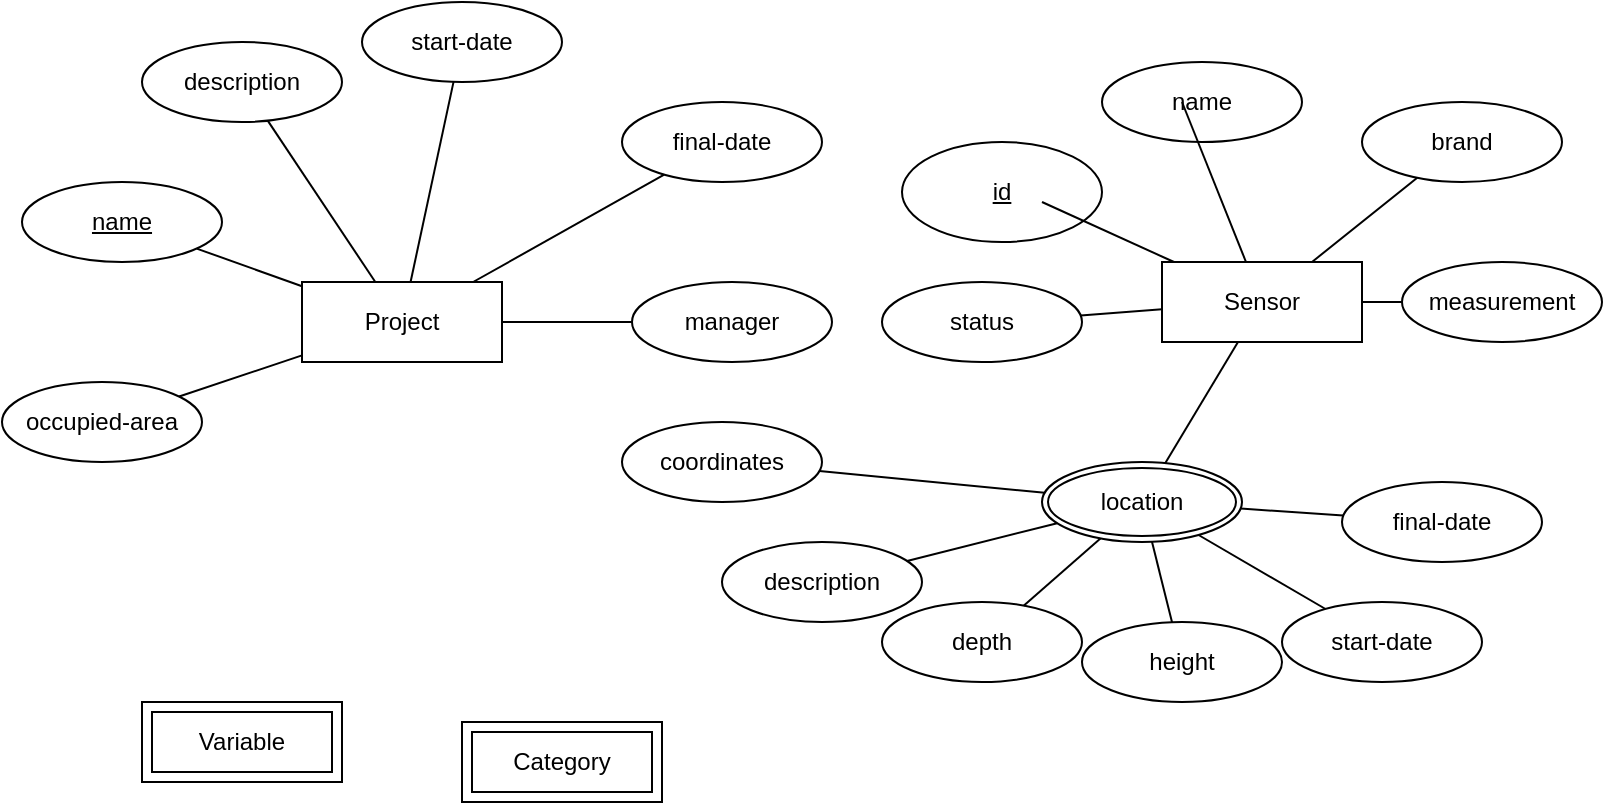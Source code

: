 <mxfile version="23.1.6" type="github">
  <diagram id="R2lEEEUBdFMjLlhIrx00" name="Page-1">
    <mxGraphModel dx="1364" dy="795" grid="1" gridSize="10" guides="1" tooltips="1" connect="1" arrows="1" fold="1" page="1" pageScale="1" pageWidth="850" pageHeight="1100" math="0" shadow="0" extFonts="Permanent Marker^https://fonts.googleapis.com/css?family=Permanent+Marker">
      <root>
        <mxCell id="0" />
        <mxCell id="1" parent="0" />
        <mxCell id="PPLUlzD65cUn4g1xmi8b-1" value="Project" style="whiteSpace=wrap;html=1;align=center;" vertex="1" parent="1">
          <mxGeometry x="160" y="200" width="100" height="40" as="geometry" />
        </mxCell>
        <mxCell id="PPLUlzD65cUn4g1xmi8b-2" value="Sensor" style="whiteSpace=wrap;html=1;align=center;" vertex="1" parent="1">
          <mxGeometry x="590" y="190" width="100" height="40" as="geometry" />
        </mxCell>
        <mxCell id="PPLUlzD65cUn4g1xmi8b-3" value="Variable" style="shape=ext;margin=3;double=1;whiteSpace=wrap;html=1;align=center;" vertex="1" parent="1">
          <mxGeometry x="80" y="410" width="100" height="40" as="geometry" />
        </mxCell>
        <mxCell id="PPLUlzD65cUn4g1xmi8b-4" value="Category" style="shape=ext;margin=3;double=1;whiteSpace=wrap;html=1;align=center;" vertex="1" parent="1">
          <mxGeometry x="240" y="420" width="100" height="40" as="geometry" />
        </mxCell>
        <mxCell id="PPLUlzD65cUn4g1xmi8b-5" value="name" style="ellipse;whiteSpace=wrap;html=1;align=center;fontStyle=4;" vertex="1" parent="1">
          <mxGeometry x="20" y="150" width="100" height="40" as="geometry" />
        </mxCell>
        <mxCell id="PPLUlzD65cUn4g1xmi8b-7" value="description" style="ellipse;whiteSpace=wrap;html=1;align=center;" vertex="1" parent="1">
          <mxGeometry x="80" y="80" width="100" height="40" as="geometry" />
        </mxCell>
        <mxCell id="PPLUlzD65cUn4g1xmi8b-8" value="start-date" style="ellipse;whiteSpace=wrap;html=1;align=center;" vertex="1" parent="1">
          <mxGeometry x="190" y="60" width="100" height="40" as="geometry" />
        </mxCell>
        <mxCell id="PPLUlzD65cUn4g1xmi8b-9" value="final-date" style="ellipse;whiteSpace=wrap;html=1;align=center;" vertex="1" parent="1">
          <mxGeometry x="320" y="110" width="100" height="40" as="geometry" />
        </mxCell>
        <mxCell id="PPLUlzD65cUn4g1xmi8b-10" value="manager" style="ellipse;whiteSpace=wrap;html=1;align=center;" vertex="1" parent="1">
          <mxGeometry x="325" y="200" width="100" height="40" as="geometry" />
        </mxCell>
        <mxCell id="PPLUlzD65cUn4g1xmi8b-11" value="occupied-area" style="ellipse;whiteSpace=wrap;html=1;align=center;" vertex="1" parent="1">
          <mxGeometry x="10" y="250" width="100" height="40" as="geometry" />
        </mxCell>
        <mxCell id="PPLUlzD65cUn4g1xmi8b-13" value="" style="endArrow=none;html=1;rounded=0;" edge="1" parent="1" source="PPLUlzD65cUn4g1xmi8b-11" target="PPLUlzD65cUn4g1xmi8b-1">
          <mxGeometry relative="1" as="geometry">
            <mxPoint x="340" y="410" as="sourcePoint" />
            <mxPoint x="500" y="410" as="targetPoint" />
          </mxGeometry>
        </mxCell>
        <mxCell id="PPLUlzD65cUn4g1xmi8b-14" value="" style="endArrow=none;html=1;rounded=0;" edge="1" parent="1" source="PPLUlzD65cUn4g1xmi8b-5" target="PPLUlzD65cUn4g1xmi8b-1">
          <mxGeometry relative="1" as="geometry">
            <mxPoint x="90" y="170" as="sourcePoint" />
            <mxPoint x="250" y="170" as="targetPoint" />
          </mxGeometry>
        </mxCell>
        <mxCell id="PPLUlzD65cUn4g1xmi8b-15" value="" style="endArrow=none;html=1;rounded=0;" edge="1" parent="1" source="PPLUlzD65cUn4g1xmi8b-7" target="PPLUlzD65cUn4g1xmi8b-1">
          <mxGeometry relative="1" as="geometry">
            <mxPoint x="340" y="410" as="sourcePoint" />
            <mxPoint x="500" y="410" as="targetPoint" />
          </mxGeometry>
        </mxCell>
        <mxCell id="PPLUlzD65cUn4g1xmi8b-16" value="" style="endArrow=none;html=1;rounded=0;" edge="1" parent="1" source="PPLUlzD65cUn4g1xmi8b-8" target="PPLUlzD65cUn4g1xmi8b-1">
          <mxGeometry relative="1" as="geometry">
            <mxPoint x="340" y="410" as="sourcePoint" />
            <mxPoint x="500" y="410" as="targetPoint" />
          </mxGeometry>
        </mxCell>
        <mxCell id="PPLUlzD65cUn4g1xmi8b-17" value="" style="endArrow=none;html=1;rounded=0;" edge="1" parent="1" source="PPLUlzD65cUn4g1xmi8b-9" target="PPLUlzD65cUn4g1xmi8b-1">
          <mxGeometry relative="1" as="geometry">
            <mxPoint x="340" y="410" as="sourcePoint" />
            <mxPoint x="500" y="410" as="targetPoint" />
          </mxGeometry>
        </mxCell>
        <mxCell id="PPLUlzD65cUn4g1xmi8b-18" value="" style="endArrow=none;html=1;rounded=0;" edge="1" parent="1" source="PPLUlzD65cUn4g1xmi8b-10" target="PPLUlzD65cUn4g1xmi8b-1">
          <mxGeometry relative="1" as="geometry">
            <mxPoint x="340" y="410" as="sourcePoint" />
            <mxPoint x="500" y="410" as="targetPoint" />
          </mxGeometry>
        </mxCell>
        <mxCell id="PPLUlzD65cUn4g1xmi8b-19" value="id" style="ellipse;whiteSpace=wrap;html=1;align=center;fontStyle=4;" vertex="1" parent="1">
          <mxGeometry x="460" y="130" width="100" height="50" as="geometry" />
        </mxCell>
        <mxCell id="PPLUlzD65cUn4g1xmi8b-20" value="name" style="ellipse;whiteSpace=wrap;html=1;align=center;" vertex="1" parent="1">
          <mxGeometry x="560" y="90" width="100" height="40" as="geometry" />
        </mxCell>
        <mxCell id="PPLUlzD65cUn4g1xmi8b-21" value="brand" style="ellipse;whiteSpace=wrap;html=1;align=center;" vertex="1" parent="1">
          <mxGeometry x="690" y="110" width="100" height="40" as="geometry" />
        </mxCell>
        <mxCell id="PPLUlzD65cUn4g1xmi8b-22" value="status" style="ellipse;whiteSpace=wrap;html=1;align=center;" vertex="1" parent="1">
          <mxGeometry x="450" y="200" width="100" height="40" as="geometry" />
        </mxCell>
        <mxCell id="PPLUlzD65cUn4g1xmi8b-23" value="measurement" style="ellipse;whiteSpace=wrap;html=1;align=center;" vertex="1" parent="1">
          <mxGeometry x="710" y="190" width="100" height="40" as="geometry" />
        </mxCell>
        <mxCell id="PPLUlzD65cUn4g1xmi8b-24" value="" style="endArrow=none;html=1;rounded=0;" edge="1" parent="1" source="PPLUlzD65cUn4g1xmi8b-22" target="PPLUlzD65cUn4g1xmi8b-2">
          <mxGeometry relative="1" as="geometry">
            <mxPoint x="340" y="410" as="sourcePoint" />
            <mxPoint x="500" y="410" as="targetPoint" />
          </mxGeometry>
        </mxCell>
        <mxCell id="PPLUlzD65cUn4g1xmi8b-25" value="" style="endArrow=none;html=1;rounded=0;" edge="1" parent="1" target="PPLUlzD65cUn4g1xmi8b-2">
          <mxGeometry relative="1" as="geometry">
            <mxPoint x="530" y="160" as="sourcePoint" />
            <mxPoint x="690" y="160" as="targetPoint" />
          </mxGeometry>
        </mxCell>
        <mxCell id="PPLUlzD65cUn4g1xmi8b-26" value="" style="endArrow=none;html=1;rounded=0;" edge="1" parent="1" target="PPLUlzD65cUn4g1xmi8b-2">
          <mxGeometry relative="1" as="geometry">
            <mxPoint x="600" y="110" as="sourcePoint" />
            <mxPoint x="760" y="110" as="targetPoint" />
          </mxGeometry>
        </mxCell>
        <mxCell id="PPLUlzD65cUn4g1xmi8b-27" value="" style="endArrow=none;html=1;rounded=0;" edge="1" parent="1" source="PPLUlzD65cUn4g1xmi8b-21" target="PPLUlzD65cUn4g1xmi8b-2">
          <mxGeometry relative="1" as="geometry">
            <mxPoint x="740" y="130" as="sourcePoint" />
            <mxPoint x="900" y="130" as="targetPoint" />
          </mxGeometry>
        </mxCell>
        <mxCell id="PPLUlzD65cUn4g1xmi8b-28" value="" style="endArrow=none;html=1;rounded=0;" edge="1" parent="1" source="PPLUlzD65cUn4g1xmi8b-23" target="PPLUlzD65cUn4g1xmi8b-2">
          <mxGeometry relative="1" as="geometry">
            <mxPoint x="760" y="200" as="sourcePoint" />
            <mxPoint x="920" y="200" as="targetPoint" />
          </mxGeometry>
        </mxCell>
        <mxCell id="PPLUlzD65cUn4g1xmi8b-29" value="location" style="ellipse;shape=doubleEllipse;margin=3;whiteSpace=wrap;html=1;align=center;" vertex="1" parent="1">
          <mxGeometry x="530" y="290" width="100" height="40" as="geometry" />
        </mxCell>
        <mxCell id="PPLUlzD65cUn4g1xmi8b-30" value="" style="endArrow=none;html=1;rounded=0;" edge="1" parent="1" source="PPLUlzD65cUn4g1xmi8b-2" target="PPLUlzD65cUn4g1xmi8b-29">
          <mxGeometry relative="1" as="geometry">
            <mxPoint x="460" y="320" as="sourcePoint" />
            <mxPoint x="620" y="320" as="targetPoint" />
          </mxGeometry>
        </mxCell>
        <mxCell id="PPLUlzD65cUn4g1xmi8b-31" value="coordinates" style="ellipse;whiteSpace=wrap;html=1;align=center;" vertex="1" parent="1">
          <mxGeometry x="320" y="270" width="100" height="40" as="geometry" />
        </mxCell>
        <mxCell id="PPLUlzD65cUn4g1xmi8b-32" value="description" style="ellipse;whiteSpace=wrap;html=1;align=center;" vertex="1" parent="1">
          <mxGeometry x="370" y="330" width="100" height="40" as="geometry" />
        </mxCell>
        <mxCell id="PPLUlzD65cUn4g1xmi8b-33" value="height" style="ellipse;whiteSpace=wrap;html=1;align=center;" vertex="1" parent="1">
          <mxGeometry x="550" y="370" width="100" height="40" as="geometry" />
        </mxCell>
        <mxCell id="PPLUlzD65cUn4g1xmi8b-34" value="depth" style="ellipse;whiteSpace=wrap;html=1;align=center;" vertex="1" parent="1">
          <mxGeometry x="450" y="360" width="100" height="40" as="geometry" />
        </mxCell>
        <mxCell id="PPLUlzD65cUn4g1xmi8b-35" value="" style="endArrow=none;html=1;rounded=0;" edge="1" parent="1" source="PPLUlzD65cUn4g1xmi8b-31" target="PPLUlzD65cUn4g1xmi8b-29">
          <mxGeometry relative="1" as="geometry">
            <mxPoint x="450" y="340" as="sourcePoint" />
            <mxPoint x="610" y="340" as="targetPoint" />
          </mxGeometry>
        </mxCell>
        <mxCell id="PPLUlzD65cUn4g1xmi8b-36" value="" style="endArrow=none;html=1;rounded=0;" edge="1" parent="1" source="PPLUlzD65cUn4g1xmi8b-32" target="PPLUlzD65cUn4g1xmi8b-29">
          <mxGeometry relative="1" as="geometry">
            <mxPoint x="520" y="380" as="sourcePoint" />
            <mxPoint x="680" y="380" as="targetPoint" />
          </mxGeometry>
        </mxCell>
        <mxCell id="PPLUlzD65cUn4g1xmi8b-37" value="" style="endArrow=none;html=1;rounded=0;" edge="1" parent="1" source="PPLUlzD65cUn4g1xmi8b-33" target="PPLUlzD65cUn4g1xmi8b-29">
          <mxGeometry relative="1" as="geometry">
            <mxPoint x="640" y="380" as="sourcePoint" />
            <mxPoint x="800" y="380" as="targetPoint" />
          </mxGeometry>
        </mxCell>
        <mxCell id="PPLUlzD65cUn4g1xmi8b-38" value="" style="endArrow=none;html=1;rounded=0;" edge="1" parent="1" source="PPLUlzD65cUn4g1xmi8b-34" target="PPLUlzD65cUn4g1xmi8b-29">
          <mxGeometry relative="1" as="geometry">
            <mxPoint x="740" y="330" as="sourcePoint" />
            <mxPoint x="900" y="330" as="targetPoint" />
          </mxGeometry>
        </mxCell>
        <mxCell id="PPLUlzD65cUn4g1xmi8b-39" value="start-date" style="ellipse;whiteSpace=wrap;html=1;align=center;" vertex="1" parent="1">
          <mxGeometry x="650" y="360" width="100" height="40" as="geometry" />
        </mxCell>
        <mxCell id="PPLUlzD65cUn4g1xmi8b-40" value="" style="endArrow=none;html=1;rounded=0;" edge="1" parent="1" source="PPLUlzD65cUn4g1xmi8b-39" target="PPLUlzD65cUn4g1xmi8b-29">
          <mxGeometry relative="1" as="geometry">
            <mxPoint x="730" y="350" as="sourcePoint" />
            <mxPoint x="890" y="350" as="targetPoint" />
          </mxGeometry>
        </mxCell>
        <mxCell id="PPLUlzD65cUn4g1xmi8b-42" value="final-date" style="ellipse;whiteSpace=wrap;html=1;align=center;" vertex="1" parent="1">
          <mxGeometry x="680" y="300" width="100" height="40" as="geometry" />
        </mxCell>
        <mxCell id="PPLUlzD65cUn4g1xmi8b-43" value="" style="endArrow=none;html=1;rounded=0;" edge="1" parent="1" source="PPLUlzD65cUn4g1xmi8b-42" target="PPLUlzD65cUn4g1xmi8b-29">
          <mxGeometry relative="1" as="geometry">
            <mxPoint x="710" y="320" as="sourcePoint" />
            <mxPoint x="870" y="320" as="targetPoint" />
          </mxGeometry>
        </mxCell>
      </root>
    </mxGraphModel>
  </diagram>
</mxfile>
